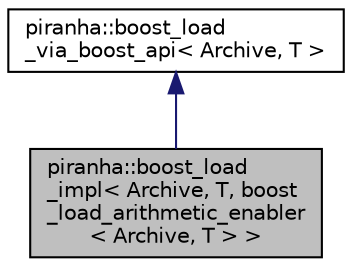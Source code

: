digraph "piranha::boost_load_impl&lt; Archive, T, boost_load_arithmetic_enabler&lt; Archive, T &gt; &gt;"
{
  edge [fontname="Helvetica",fontsize="10",labelfontname="Helvetica",labelfontsize="10"];
  node [fontname="Helvetica",fontsize="10",shape=record];
  Node2 [label="piranha::boost_load\l_impl\< Archive, T, boost\l_load_arithmetic_enabler\l\< Archive, T \> \>",height=0.2,width=0.4,color="black", fillcolor="grey75", style="filled", fontcolor="black"];
  Node3 -> Node2 [dir="back",color="midnightblue",fontsize="10",style="solid",fontname="Helvetica"];
  Node3 [label="piranha::boost_load\l_via_boost_api\< Archive, T \>",height=0.2,width=0.4,color="black", fillcolor="white", style="filled",URL="$structpiranha_1_1boost__load__via__boost__api.html",tooltip="Implementation of piranha::boost_load() via the Boost API. "];
}
